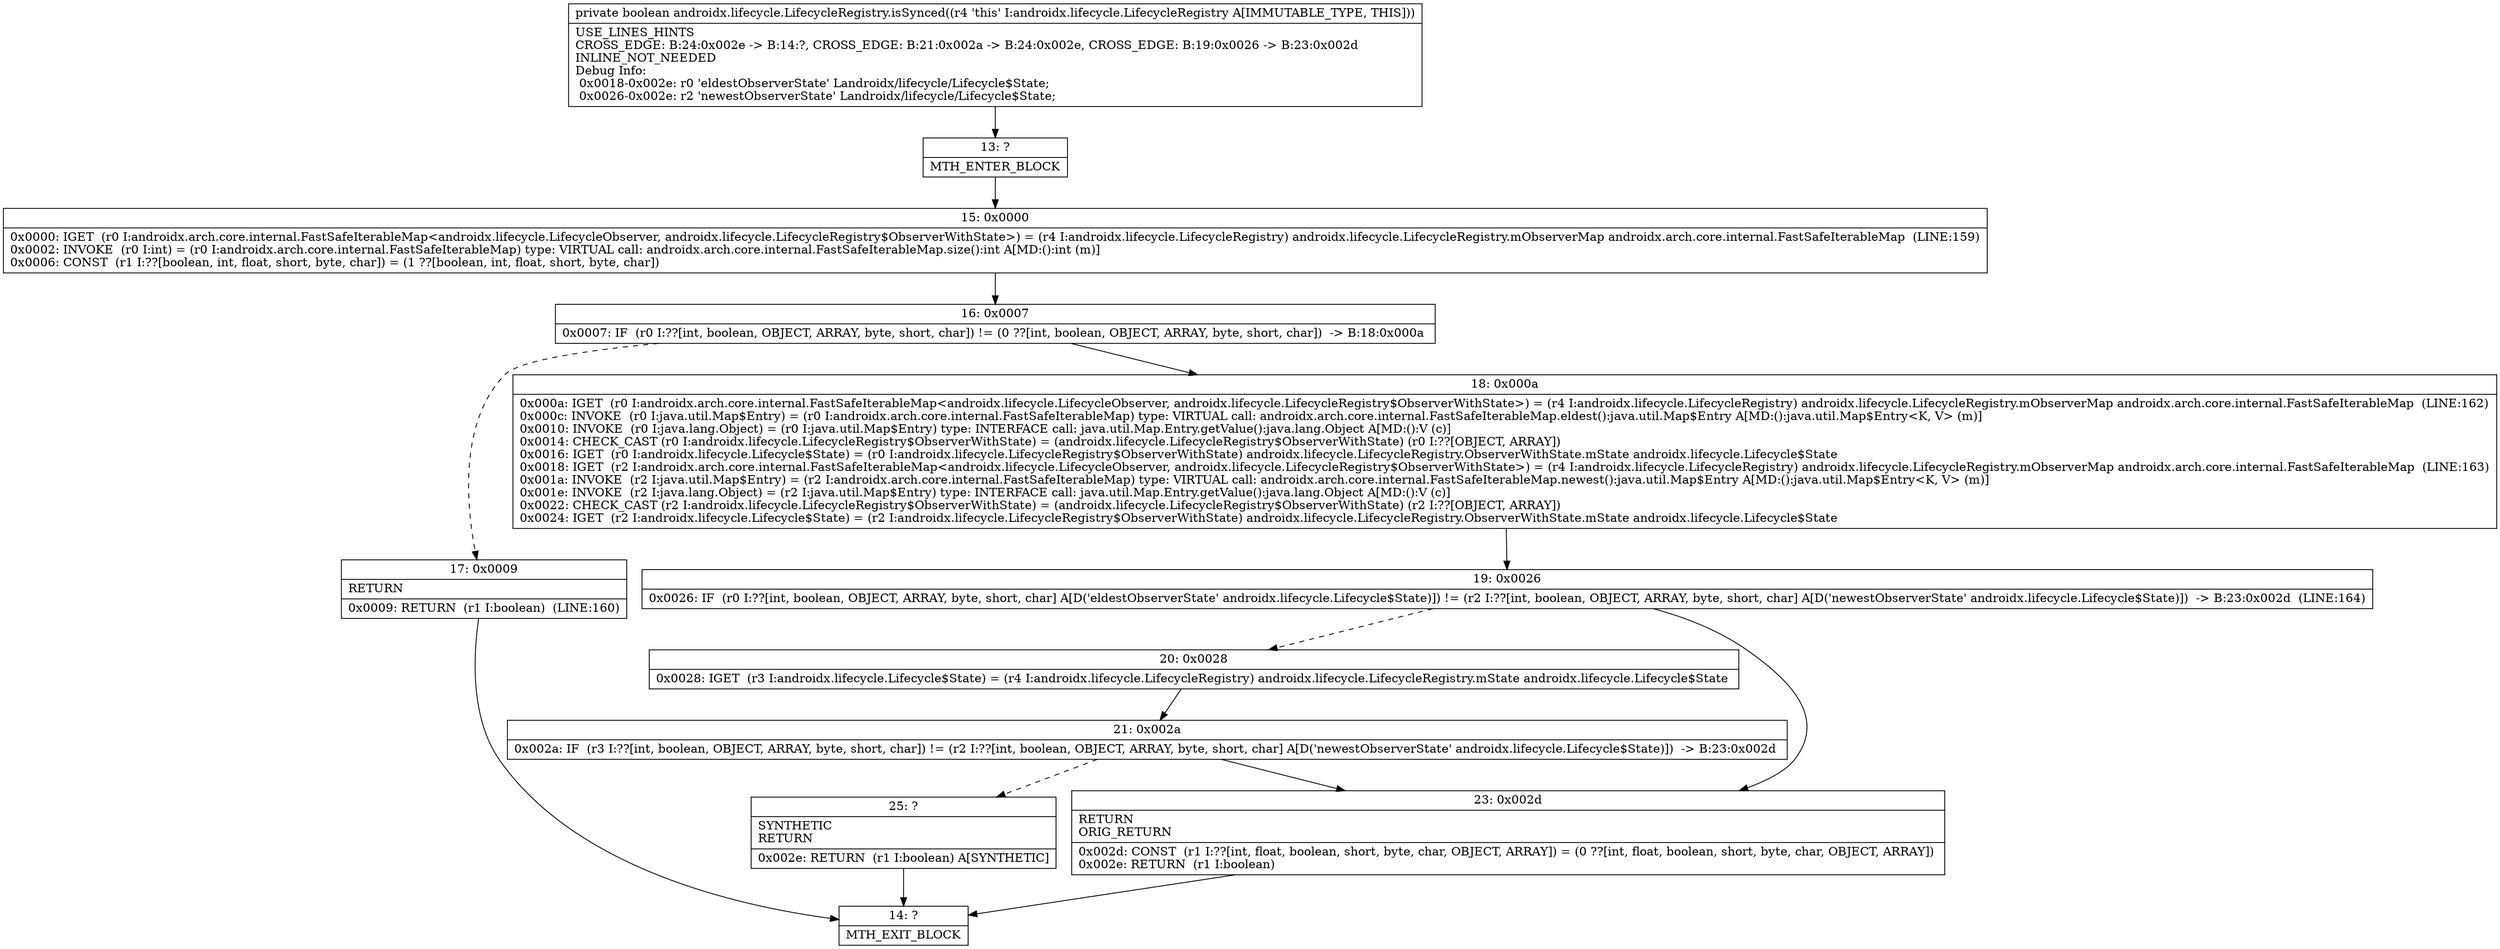 digraph "CFG forandroidx.lifecycle.LifecycleRegistry.isSynced()Z" {
Node_13 [shape=record,label="{13\:\ ?|MTH_ENTER_BLOCK\l}"];
Node_15 [shape=record,label="{15\:\ 0x0000|0x0000: IGET  (r0 I:androidx.arch.core.internal.FastSafeIterableMap\<androidx.lifecycle.LifecycleObserver, androidx.lifecycle.LifecycleRegistry$ObserverWithState\>) = (r4 I:androidx.lifecycle.LifecycleRegistry) androidx.lifecycle.LifecycleRegistry.mObserverMap androidx.arch.core.internal.FastSafeIterableMap  (LINE:159)\l0x0002: INVOKE  (r0 I:int) = (r0 I:androidx.arch.core.internal.FastSafeIterableMap) type: VIRTUAL call: androidx.arch.core.internal.FastSafeIterableMap.size():int A[MD:():int (m)]\l0x0006: CONST  (r1 I:??[boolean, int, float, short, byte, char]) = (1 ??[boolean, int, float, short, byte, char]) \l}"];
Node_16 [shape=record,label="{16\:\ 0x0007|0x0007: IF  (r0 I:??[int, boolean, OBJECT, ARRAY, byte, short, char]) != (0 ??[int, boolean, OBJECT, ARRAY, byte, short, char])  \-\> B:18:0x000a \l}"];
Node_17 [shape=record,label="{17\:\ 0x0009|RETURN\l|0x0009: RETURN  (r1 I:boolean)  (LINE:160)\l}"];
Node_14 [shape=record,label="{14\:\ ?|MTH_EXIT_BLOCK\l}"];
Node_18 [shape=record,label="{18\:\ 0x000a|0x000a: IGET  (r0 I:androidx.arch.core.internal.FastSafeIterableMap\<androidx.lifecycle.LifecycleObserver, androidx.lifecycle.LifecycleRegistry$ObserverWithState\>) = (r4 I:androidx.lifecycle.LifecycleRegistry) androidx.lifecycle.LifecycleRegistry.mObserverMap androidx.arch.core.internal.FastSafeIterableMap  (LINE:162)\l0x000c: INVOKE  (r0 I:java.util.Map$Entry) = (r0 I:androidx.arch.core.internal.FastSafeIterableMap) type: VIRTUAL call: androidx.arch.core.internal.FastSafeIterableMap.eldest():java.util.Map$Entry A[MD:():java.util.Map$Entry\<K, V\> (m)]\l0x0010: INVOKE  (r0 I:java.lang.Object) = (r0 I:java.util.Map$Entry) type: INTERFACE call: java.util.Map.Entry.getValue():java.lang.Object A[MD:():V (c)]\l0x0014: CHECK_CAST (r0 I:androidx.lifecycle.LifecycleRegistry$ObserverWithState) = (androidx.lifecycle.LifecycleRegistry$ObserverWithState) (r0 I:??[OBJECT, ARRAY]) \l0x0016: IGET  (r0 I:androidx.lifecycle.Lifecycle$State) = (r0 I:androidx.lifecycle.LifecycleRegistry$ObserverWithState) androidx.lifecycle.LifecycleRegistry.ObserverWithState.mState androidx.lifecycle.Lifecycle$State \l0x0018: IGET  (r2 I:androidx.arch.core.internal.FastSafeIterableMap\<androidx.lifecycle.LifecycleObserver, androidx.lifecycle.LifecycleRegistry$ObserverWithState\>) = (r4 I:androidx.lifecycle.LifecycleRegistry) androidx.lifecycle.LifecycleRegistry.mObserverMap androidx.arch.core.internal.FastSafeIterableMap  (LINE:163)\l0x001a: INVOKE  (r2 I:java.util.Map$Entry) = (r2 I:androidx.arch.core.internal.FastSafeIterableMap) type: VIRTUAL call: androidx.arch.core.internal.FastSafeIterableMap.newest():java.util.Map$Entry A[MD:():java.util.Map$Entry\<K, V\> (m)]\l0x001e: INVOKE  (r2 I:java.lang.Object) = (r2 I:java.util.Map$Entry) type: INTERFACE call: java.util.Map.Entry.getValue():java.lang.Object A[MD:():V (c)]\l0x0022: CHECK_CAST (r2 I:androidx.lifecycle.LifecycleRegistry$ObserverWithState) = (androidx.lifecycle.LifecycleRegistry$ObserverWithState) (r2 I:??[OBJECT, ARRAY]) \l0x0024: IGET  (r2 I:androidx.lifecycle.Lifecycle$State) = (r2 I:androidx.lifecycle.LifecycleRegistry$ObserverWithState) androidx.lifecycle.LifecycleRegistry.ObserverWithState.mState androidx.lifecycle.Lifecycle$State \l}"];
Node_19 [shape=record,label="{19\:\ 0x0026|0x0026: IF  (r0 I:??[int, boolean, OBJECT, ARRAY, byte, short, char] A[D('eldestObserverState' androidx.lifecycle.Lifecycle$State)]) != (r2 I:??[int, boolean, OBJECT, ARRAY, byte, short, char] A[D('newestObserverState' androidx.lifecycle.Lifecycle$State)])  \-\> B:23:0x002d  (LINE:164)\l}"];
Node_20 [shape=record,label="{20\:\ 0x0028|0x0028: IGET  (r3 I:androidx.lifecycle.Lifecycle$State) = (r4 I:androidx.lifecycle.LifecycleRegistry) androidx.lifecycle.LifecycleRegistry.mState androidx.lifecycle.Lifecycle$State \l}"];
Node_21 [shape=record,label="{21\:\ 0x002a|0x002a: IF  (r3 I:??[int, boolean, OBJECT, ARRAY, byte, short, char]) != (r2 I:??[int, boolean, OBJECT, ARRAY, byte, short, char] A[D('newestObserverState' androidx.lifecycle.Lifecycle$State)])  \-\> B:23:0x002d \l}"];
Node_25 [shape=record,label="{25\:\ ?|SYNTHETIC\lRETURN\l|0x002e: RETURN  (r1 I:boolean) A[SYNTHETIC]\l}"];
Node_23 [shape=record,label="{23\:\ 0x002d|RETURN\lORIG_RETURN\l|0x002d: CONST  (r1 I:??[int, float, boolean, short, byte, char, OBJECT, ARRAY]) = (0 ??[int, float, boolean, short, byte, char, OBJECT, ARRAY]) \l0x002e: RETURN  (r1 I:boolean) \l}"];
MethodNode[shape=record,label="{private boolean androidx.lifecycle.LifecycleRegistry.isSynced((r4 'this' I:androidx.lifecycle.LifecycleRegistry A[IMMUTABLE_TYPE, THIS]))  | USE_LINES_HINTS\lCROSS_EDGE: B:24:0x002e \-\> B:14:?, CROSS_EDGE: B:21:0x002a \-\> B:24:0x002e, CROSS_EDGE: B:19:0x0026 \-\> B:23:0x002d\lINLINE_NOT_NEEDED\lDebug Info:\l  0x0018\-0x002e: r0 'eldestObserverState' Landroidx\/lifecycle\/Lifecycle$State;\l  0x0026\-0x002e: r2 'newestObserverState' Landroidx\/lifecycle\/Lifecycle$State;\l}"];
MethodNode -> Node_13;Node_13 -> Node_15;
Node_15 -> Node_16;
Node_16 -> Node_17[style=dashed];
Node_16 -> Node_18;
Node_17 -> Node_14;
Node_18 -> Node_19;
Node_19 -> Node_20[style=dashed];
Node_19 -> Node_23;
Node_20 -> Node_21;
Node_21 -> Node_23;
Node_21 -> Node_25[style=dashed];
Node_25 -> Node_14;
Node_23 -> Node_14;
}

